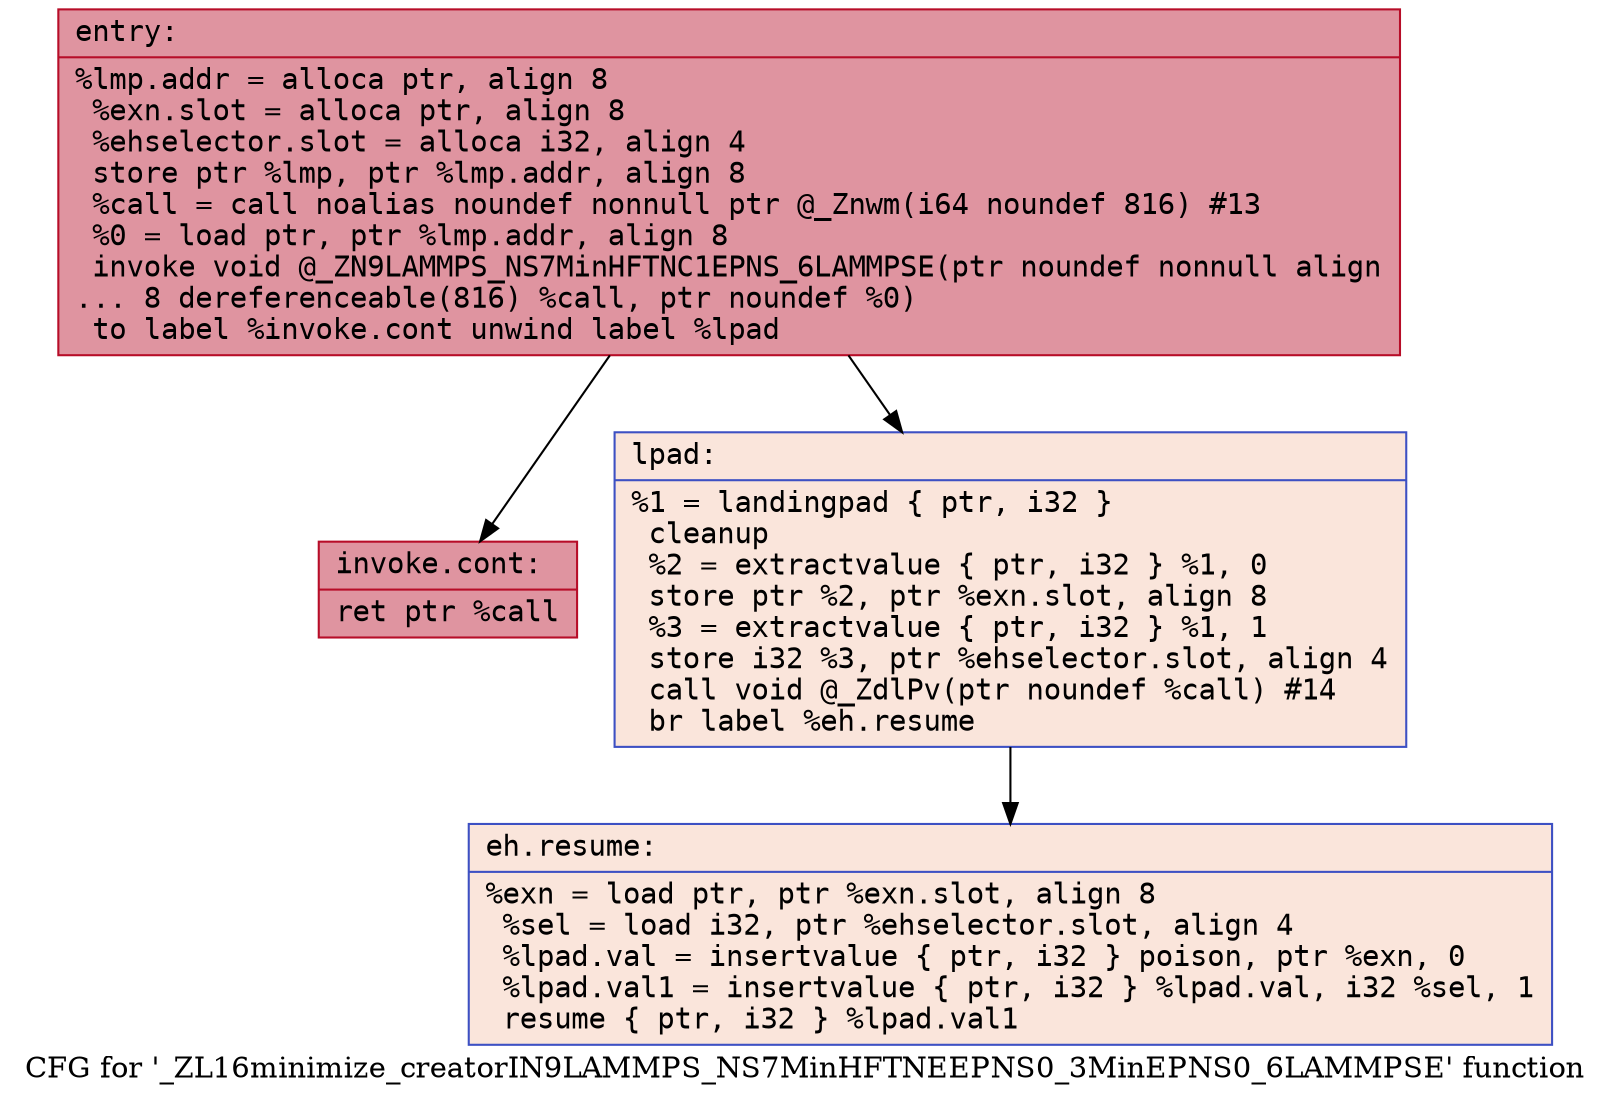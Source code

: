 digraph "CFG for '_ZL16minimize_creatorIN9LAMMPS_NS7MinHFTNEEPNS0_3MinEPNS0_6LAMMPSE' function" {
	label="CFG for '_ZL16minimize_creatorIN9LAMMPS_NS7MinHFTNEEPNS0_3MinEPNS0_6LAMMPSE' function";

	Node0x55ee270e96b0 [shape=record,color="#b70d28ff", style=filled, fillcolor="#b70d2870" fontname="Courier",label="{entry:\l|  %lmp.addr = alloca ptr, align 8\l  %exn.slot = alloca ptr, align 8\l  %ehselector.slot = alloca i32, align 4\l  store ptr %lmp, ptr %lmp.addr, align 8\l  %call = call noalias noundef nonnull ptr @_Znwm(i64 noundef 816) #13\l  %0 = load ptr, ptr %lmp.addr, align 8\l  invoke void @_ZN9LAMMPS_NS7MinHFTNC1EPNS_6LAMMPSE(ptr noundef nonnull align\l... 8 dereferenceable(816) %call, ptr noundef %0)\l          to label %invoke.cont unwind label %lpad\l}"];
	Node0x55ee270e96b0 -> Node0x55ee270e9de0[tooltip="entry -> invoke.cont\nProbability 100.00%" ];
	Node0x55ee270e96b0 -> Node0x55ee270e9ec0[tooltip="entry -> lpad\nProbability 0.00%" ];
	Node0x55ee270e9de0 [shape=record,color="#b70d28ff", style=filled, fillcolor="#b70d2870" fontname="Courier",label="{invoke.cont:\l|  ret ptr %call\l}"];
	Node0x55ee270e9ec0 [shape=record,color="#3d50c3ff", style=filled, fillcolor="#f4c5ad70" fontname="Courier",label="{lpad:\l|  %1 = landingpad \{ ptr, i32 \}\l          cleanup\l  %2 = extractvalue \{ ptr, i32 \} %1, 0\l  store ptr %2, ptr %exn.slot, align 8\l  %3 = extractvalue \{ ptr, i32 \} %1, 1\l  store i32 %3, ptr %ehselector.slot, align 4\l  call void @_ZdlPv(ptr noundef %call) #14\l  br label %eh.resume\l}"];
	Node0x55ee270e9ec0 -> Node0x55ee2711c360[tooltip="lpad -> eh.resume\nProbability 100.00%" ];
	Node0x55ee2711c360 [shape=record,color="#3d50c3ff", style=filled, fillcolor="#f4c5ad70" fontname="Courier",label="{eh.resume:\l|  %exn = load ptr, ptr %exn.slot, align 8\l  %sel = load i32, ptr %ehselector.slot, align 4\l  %lpad.val = insertvalue \{ ptr, i32 \} poison, ptr %exn, 0\l  %lpad.val1 = insertvalue \{ ptr, i32 \} %lpad.val, i32 %sel, 1\l  resume \{ ptr, i32 \} %lpad.val1\l}"];
}
